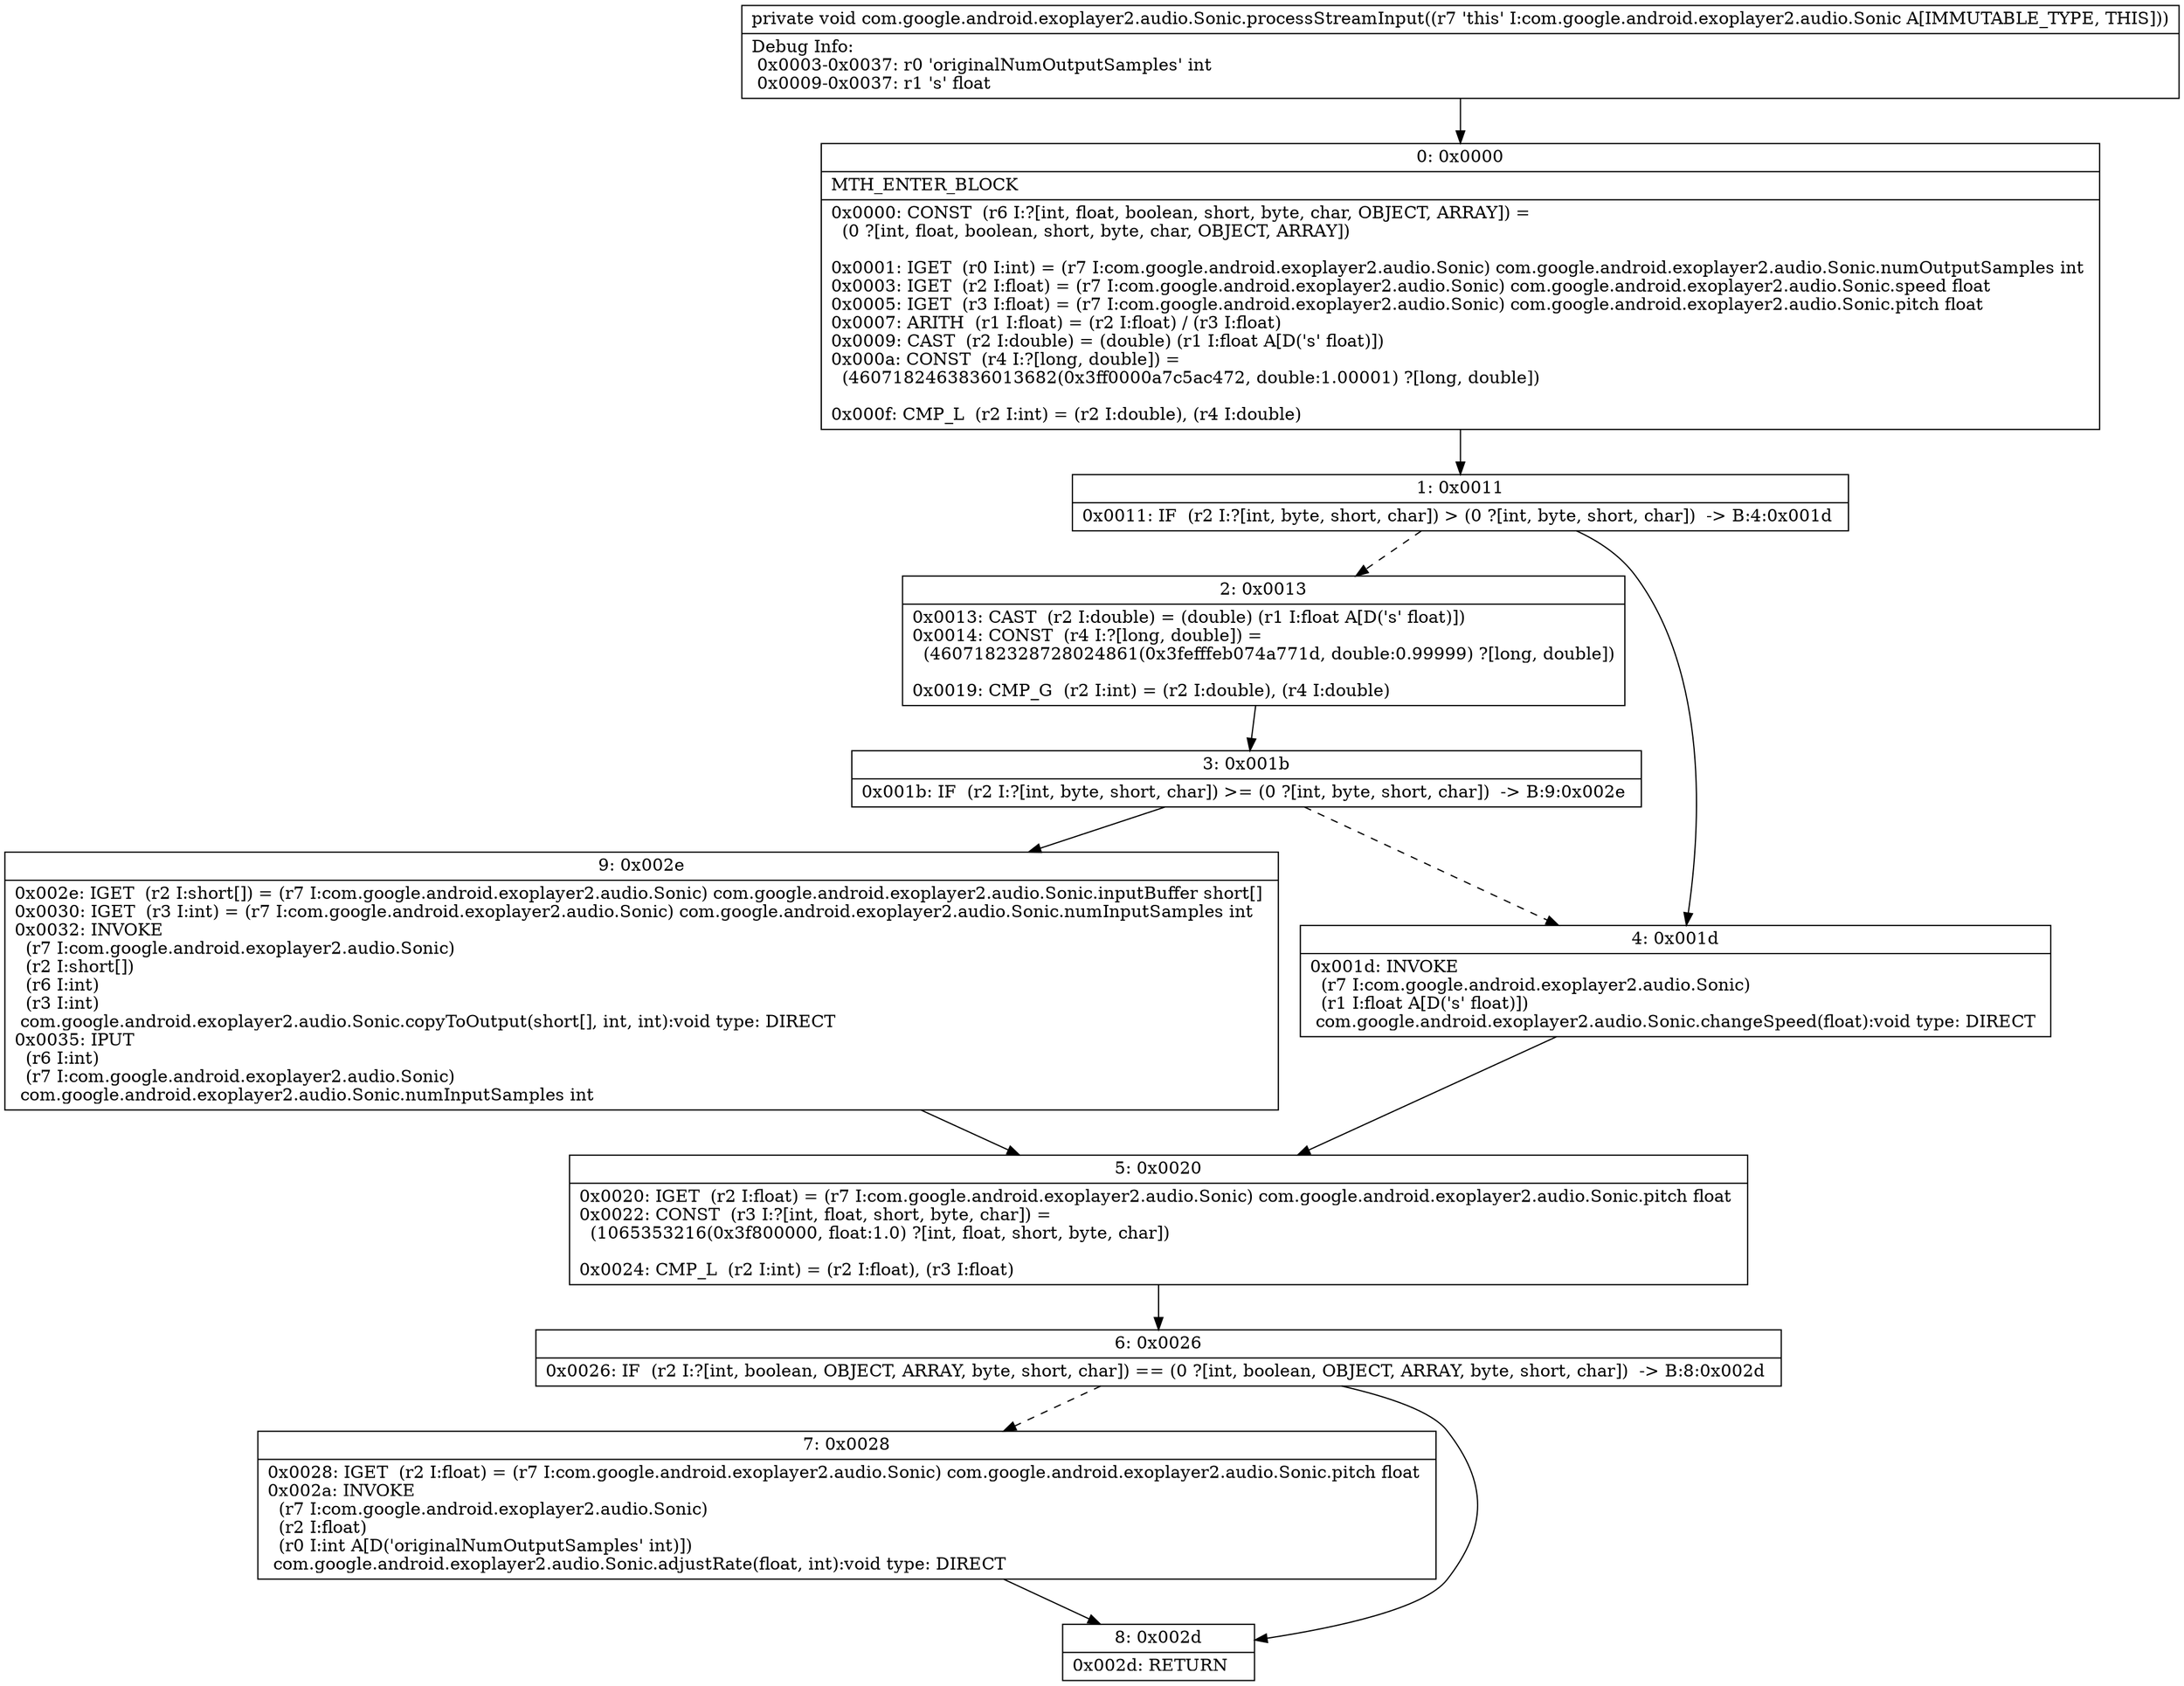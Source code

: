 digraph "CFG forcom.google.android.exoplayer2.audio.Sonic.processStreamInput()V" {
Node_0 [shape=record,label="{0\:\ 0x0000|MTH_ENTER_BLOCK\l|0x0000: CONST  (r6 I:?[int, float, boolean, short, byte, char, OBJECT, ARRAY]) = \l  (0 ?[int, float, boolean, short, byte, char, OBJECT, ARRAY])\l \l0x0001: IGET  (r0 I:int) = (r7 I:com.google.android.exoplayer2.audio.Sonic) com.google.android.exoplayer2.audio.Sonic.numOutputSamples int \l0x0003: IGET  (r2 I:float) = (r7 I:com.google.android.exoplayer2.audio.Sonic) com.google.android.exoplayer2.audio.Sonic.speed float \l0x0005: IGET  (r3 I:float) = (r7 I:com.google.android.exoplayer2.audio.Sonic) com.google.android.exoplayer2.audio.Sonic.pitch float \l0x0007: ARITH  (r1 I:float) = (r2 I:float) \/ (r3 I:float) \l0x0009: CAST  (r2 I:double) = (double) (r1 I:float A[D('s' float)]) \l0x000a: CONST  (r4 I:?[long, double]) = \l  (4607182463836013682(0x3ff0000a7c5ac472, double:1.00001) ?[long, double])\l \l0x000f: CMP_L  (r2 I:int) = (r2 I:double), (r4 I:double) \l}"];
Node_1 [shape=record,label="{1\:\ 0x0011|0x0011: IF  (r2 I:?[int, byte, short, char]) \> (0 ?[int, byte, short, char])  \-\> B:4:0x001d \l}"];
Node_2 [shape=record,label="{2\:\ 0x0013|0x0013: CAST  (r2 I:double) = (double) (r1 I:float A[D('s' float)]) \l0x0014: CONST  (r4 I:?[long, double]) = \l  (4607182328728024861(0x3fefffeb074a771d, double:0.99999) ?[long, double])\l \l0x0019: CMP_G  (r2 I:int) = (r2 I:double), (r4 I:double) \l}"];
Node_3 [shape=record,label="{3\:\ 0x001b|0x001b: IF  (r2 I:?[int, byte, short, char]) \>= (0 ?[int, byte, short, char])  \-\> B:9:0x002e \l}"];
Node_4 [shape=record,label="{4\:\ 0x001d|0x001d: INVOKE  \l  (r7 I:com.google.android.exoplayer2.audio.Sonic)\l  (r1 I:float A[D('s' float)])\l com.google.android.exoplayer2.audio.Sonic.changeSpeed(float):void type: DIRECT \l}"];
Node_5 [shape=record,label="{5\:\ 0x0020|0x0020: IGET  (r2 I:float) = (r7 I:com.google.android.exoplayer2.audio.Sonic) com.google.android.exoplayer2.audio.Sonic.pitch float \l0x0022: CONST  (r3 I:?[int, float, short, byte, char]) = \l  (1065353216(0x3f800000, float:1.0) ?[int, float, short, byte, char])\l \l0x0024: CMP_L  (r2 I:int) = (r2 I:float), (r3 I:float) \l}"];
Node_6 [shape=record,label="{6\:\ 0x0026|0x0026: IF  (r2 I:?[int, boolean, OBJECT, ARRAY, byte, short, char]) == (0 ?[int, boolean, OBJECT, ARRAY, byte, short, char])  \-\> B:8:0x002d \l}"];
Node_7 [shape=record,label="{7\:\ 0x0028|0x0028: IGET  (r2 I:float) = (r7 I:com.google.android.exoplayer2.audio.Sonic) com.google.android.exoplayer2.audio.Sonic.pitch float \l0x002a: INVOKE  \l  (r7 I:com.google.android.exoplayer2.audio.Sonic)\l  (r2 I:float)\l  (r0 I:int A[D('originalNumOutputSamples' int)])\l com.google.android.exoplayer2.audio.Sonic.adjustRate(float, int):void type: DIRECT \l}"];
Node_8 [shape=record,label="{8\:\ 0x002d|0x002d: RETURN   \l}"];
Node_9 [shape=record,label="{9\:\ 0x002e|0x002e: IGET  (r2 I:short[]) = (r7 I:com.google.android.exoplayer2.audio.Sonic) com.google.android.exoplayer2.audio.Sonic.inputBuffer short[] \l0x0030: IGET  (r3 I:int) = (r7 I:com.google.android.exoplayer2.audio.Sonic) com.google.android.exoplayer2.audio.Sonic.numInputSamples int \l0x0032: INVOKE  \l  (r7 I:com.google.android.exoplayer2.audio.Sonic)\l  (r2 I:short[])\l  (r6 I:int)\l  (r3 I:int)\l com.google.android.exoplayer2.audio.Sonic.copyToOutput(short[], int, int):void type: DIRECT \l0x0035: IPUT  \l  (r6 I:int)\l  (r7 I:com.google.android.exoplayer2.audio.Sonic)\l com.google.android.exoplayer2.audio.Sonic.numInputSamples int \l}"];
MethodNode[shape=record,label="{private void com.google.android.exoplayer2.audio.Sonic.processStreamInput((r7 'this' I:com.google.android.exoplayer2.audio.Sonic A[IMMUTABLE_TYPE, THIS]))  | Debug Info:\l  0x0003\-0x0037: r0 'originalNumOutputSamples' int\l  0x0009\-0x0037: r1 's' float\l}"];
MethodNode -> Node_0;
Node_0 -> Node_1;
Node_1 -> Node_2[style=dashed];
Node_1 -> Node_4;
Node_2 -> Node_3;
Node_3 -> Node_4[style=dashed];
Node_3 -> Node_9;
Node_4 -> Node_5;
Node_5 -> Node_6;
Node_6 -> Node_7[style=dashed];
Node_6 -> Node_8;
Node_7 -> Node_8;
Node_9 -> Node_5;
}

